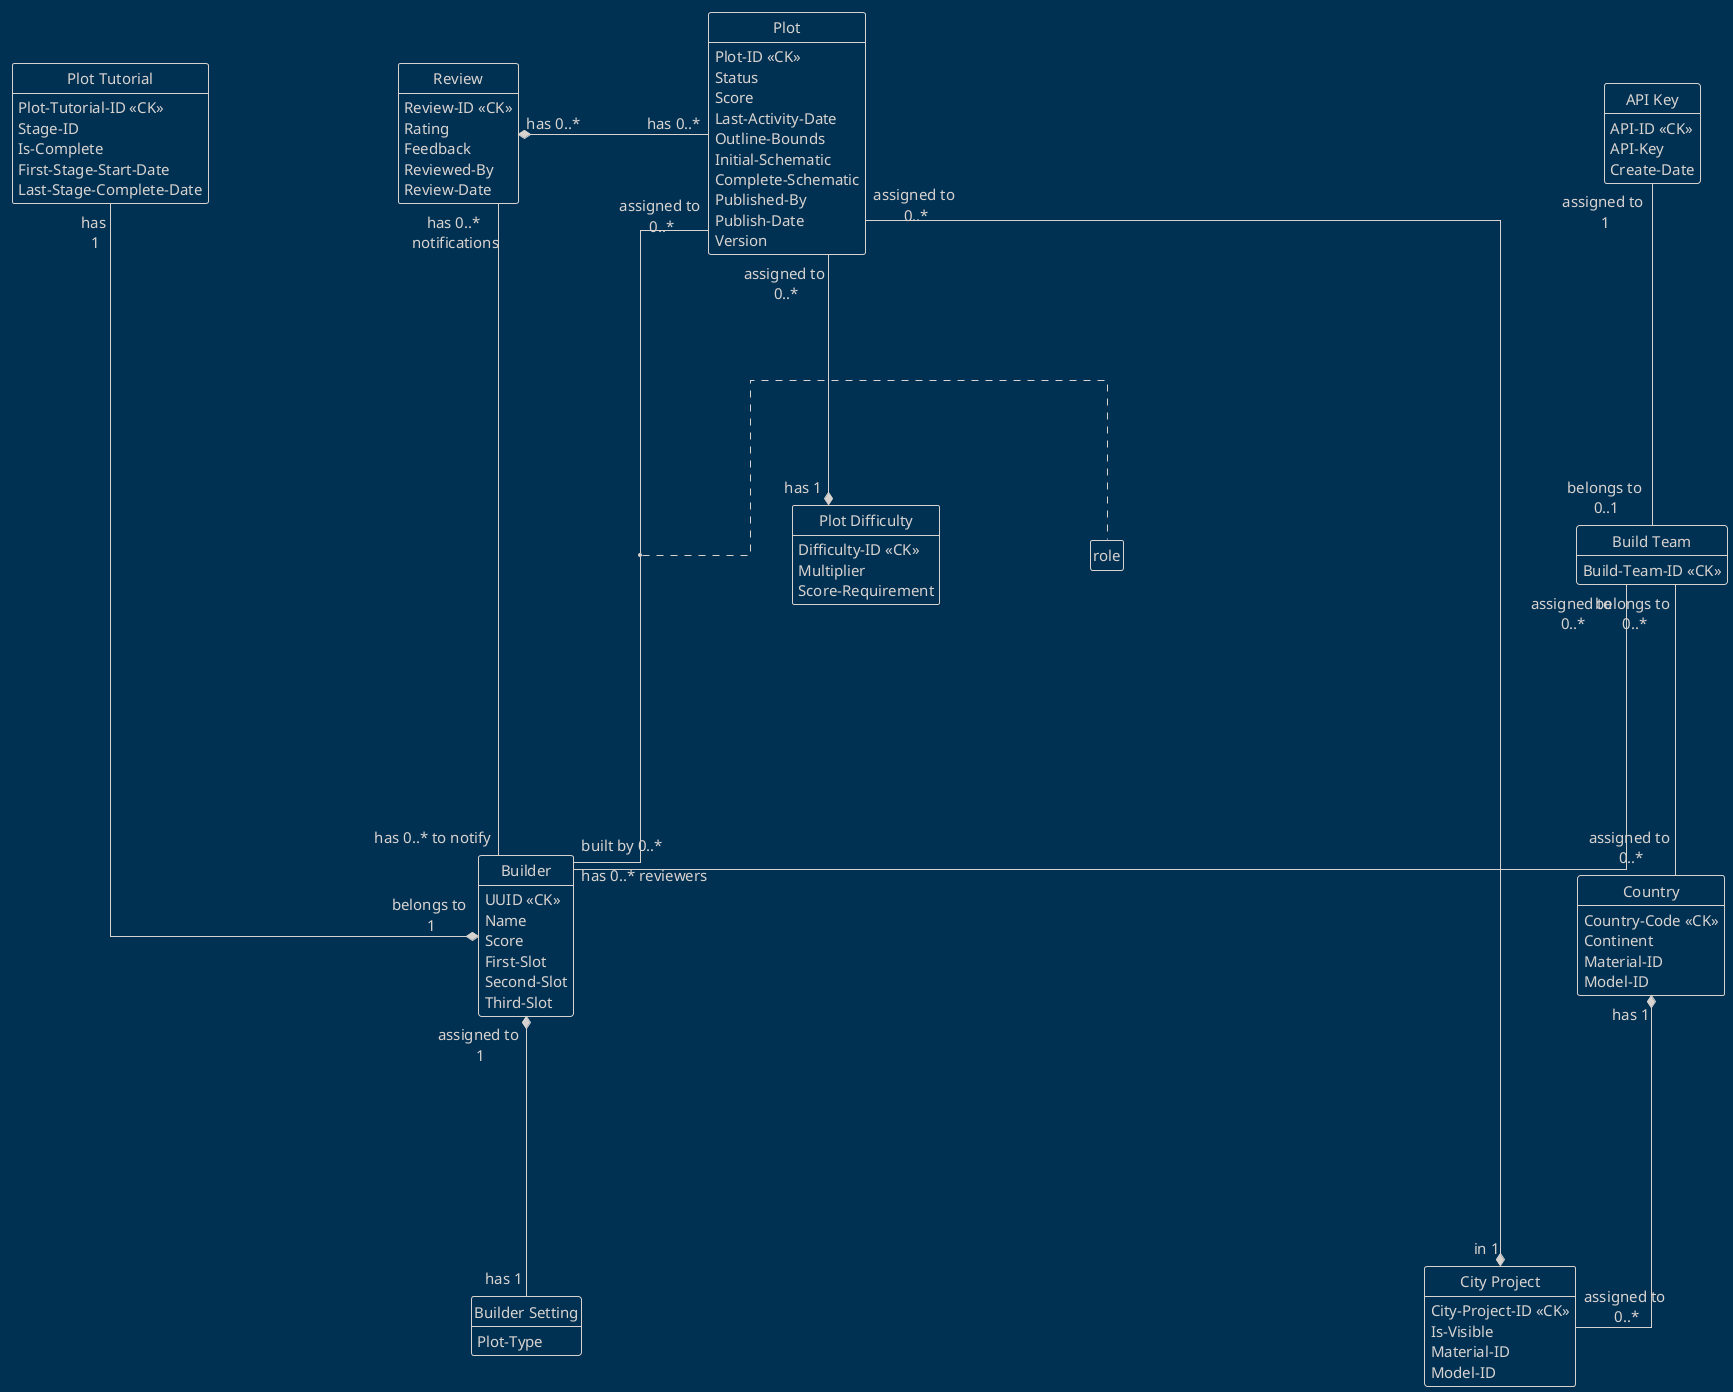 @startuml
skinparam nodesep 150
skinparam ranksep 250
skinparam defaultFontSize 15

skinparam linetype ortho

hide circle
hide empty members
!theme blueprint

entity "API Key" as api_key {
    API-ID <<CK>>
    API-Key
    Create-Date
}

entity "Build Team" as build_team {
    Build-Team-ID <<CK>>
}

entity "Country" as country {
    Country-Code <<CK>>
    Continent
    Material-ID
    Model-ID
}

entity "City Project" as city_project {
    City-Project-ID <<CK>>
    Is-Visible
    Material-ID
    Model-ID
}

entity "Builder" as builder {
    UUID <<CK>>
    Name
    Score
    First-Slot
    Second-Slot
    Third-Slot
}

entity "Builder Setting" as builder_setting {
    Plot-Type
}

entity "Plot Difficulty" as plot_difficulty {
    Difficulty-ID <<CK>>
    Multiplier
    Score-Requirement
}

entity "Plot" as plot {
    Plot-ID <<CK>>
    Status
    Score
    Last-Activity-Date
    Outline-Bounds
    Initial-Schematic
    Complete-Schematic
    Published-By
    Publish-Date
    Version
}

entity "Plot Tutorial" as plot_tutorial {
    Plot-Tutorial-ID <<CK>>
    Stage-ID
    Is-Complete
    First-Stage-Start-Date
    Last-Stage-Complete-Date
}

entity "Review" as review {
    Review-ID <<CK>>
    Rating
    Feedback
    Reviewed-By
    Review-Date
}

api_key "assigned to \n1" -- "belongs to \n0..1" build_team

build_team "belongs to \n0..*" -- "assigned to \n0..*" country
build_team "assigned to \n0..*" -- "has 0..* reviewers" builder
review "has 0..*\n notifications" -- "has 0..* to notify" builder
review "has 0..*" *- "has 0..*" plot

country "has 1" *-- "assigned to \n0..*" city_project

builder "assigned to \n1" *-- "has 1" builder_setting

plot "assigned to\n 0..*" -- "built by 0..*" builder
(plot, builder) . role

plot "assigned to \n0..*" --* "in 1" city_project
plot "assigned to \n0..*" --* "has 1" plot_difficulty

plot_tutorial "has \n1" ---* "belongs to \n1" builder
@enduml